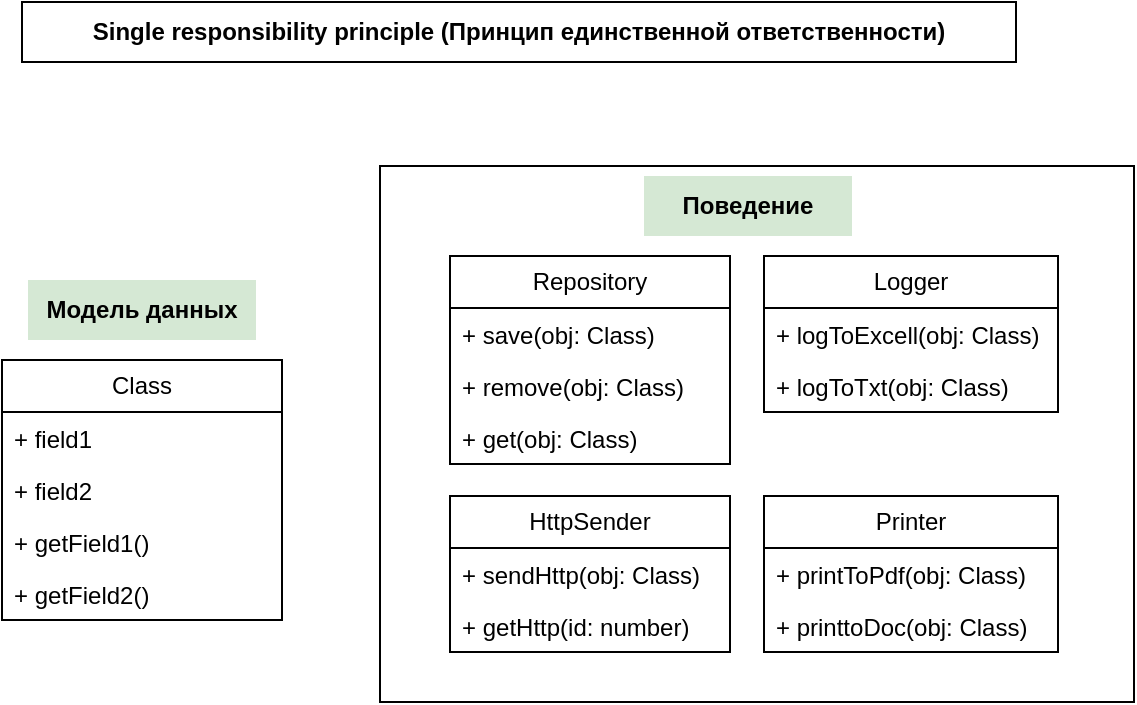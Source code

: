 <mxfile version="22.0.8" type="github" pages="5">
  <diagram name="S" id="RaGAPnOn0WnEdb-jaaNc">
    <mxGraphModel dx="989" dy="546" grid="0" gridSize="10" guides="1" tooltips="1" connect="1" arrows="1" fold="1" page="0" pageScale="1" pageWidth="827" pageHeight="1169" math="0" shadow="0">
      <root>
        <mxCell id="0" />
        <mxCell id="1" parent="0" />
        <mxCell id="atiPBA8xLcMAGWpfqntU-24" value="" style="rounded=0;whiteSpace=wrap;html=1;fillColor=none;" parent="1" vertex="1">
          <mxGeometry x="561" y="231" width="377" height="268" as="geometry" />
        </mxCell>
        <mxCell id="atiPBA8xLcMAGWpfqntU-1" value="Class" style="swimlane;fontStyle=0;childLayout=stackLayout;horizontal=1;startSize=26;fillColor=none;horizontalStack=0;resizeParent=1;resizeParentMax=0;resizeLast=0;collapsible=1;marginBottom=0;whiteSpace=wrap;html=1;" parent="1" vertex="1">
          <mxGeometry x="372" y="328" width="140" height="130" as="geometry" />
        </mxCell>
        <mxCell id="atiPBA8xLcMAGWpfqntU-2" value="+ field1" style="text;strokeColor=none;fillColor=none;align=left;verticalAlign=top;spacingLeft=4;spacingRight=4;overflow=hidden;rotatable=0;points=[[0,0.5],[1,0.5]];portConstraint=eastwest;whiteSpace=wrap;html=1;" parent="atiPBA8xLcMAGWpfqntU-1" vertex="1">
          <mxGeometry y="26" width="140" height="26" as="geometry" />
        </mxCell>
        <mxCell id="atiPBA8xLcMAGWpfqntU-3" value="+ field2" style="text;strokeColor=none;fillColor=none;align=left;verticalAlign=top;spacingLeft=4;spacingRight=4;overflow=hidden;rotatable=0;points=[[0,0.5],[1,0.5]];portConstraint=eastwest;whiteSpace=wrap;html=1;" parent="atiPBA8xLcMAGWpfqntU-1" vertex="1">
          <mxGeometry y="52" width="140" height="26" as="geometry" />
        </mxCell>
        <mxCell id="atiPBA8xLcMAGWpfqntU-4" value="+ getField1()" style="text;strokeColor=none;fillColor=none;align=left;verticalAlign=top;spacingLeft=4;spacingRight=4;overflow=hidden;rotatable=0;points=[[0,0.5],[1,0.5]];portConstraint=eastwest;whiteSpace=wrap;html=1;" parent="atiPBA8xLcMAGWpfqntU-1" vertex="1">
          <mxGeometry y="78" width="140" height="26" as="geometry" />
        </mxCell>
        <mxCell id="atiPBA8xLcMAGWpfqntU-5" value="+ getField2()" style="text;strokeColor=none;fillColor=none;align=left;verticalAlign=top;spacingLeft=4;spacingRight=4;overflow=hidden;rotatable=0;points=[[0,0.5],[1,0.5]];portConstraint=eastwest;whiteSpace=wrap;html=1;" parent="atiPBA8xLcMAGWpfqntU-1" vertex="1">
          <mxGeometry y="104" width="140" height="26" as="geometry" />
        </mxCell>
        <mxCell id="atiPBA8xLcMAGWpfqntU-6" value="Repository" style="swimlane;fontStyle=0;childLayout=stackLayout;horizontal=1;startSize=26;fillColor=none;horizontalStack=0;resizeParent=1;resizeParentMax=0;resizeLast=0;collapsible=1;marginBottom=0;whiteSpace=wrap;html=1;" parent="1" vertex="1">
          <mxGeometry x="596" y="276" width="140" height="104" as="geometry" />
        </mxCell>
        <mxCell id="atiPBA8xLcMAGWpfqntU-7" value="+ save(obj: Class)" style="text;strokeColor=none;fillColor=none;align=left;verticalAlign=top;spacingLeft=4;spacingRight=4;overflow=hidden;rotatable=0;points=[[0,0.5],[1,0.5]];portConstraint=eastwest;whiteSpace=wrap;html=1;" parent="atiPBA8xLcMAGWpfqntU-6" vertex="1">
          <mxGeometry y="26" width="140" height="26" as="geometry" />
        </mxCell>
        <mxCell id="atiPBA8xLcMAGWpfqntU-8" value="+ remove(obj: Class)" style="text;strokeColor=none;fillColor=none;align=left;verticalAlign=top;spacingLeft=4;spacingRight=4;overflow=hidden;rotatable=0;points=[[0,0.5],[1,0.5]];portConstraint=eastwest;whiteSpace=wrap;html=1;" parent="atiPBA8xLcMAGWpfqntU-6" vertex="1">
          <mxGeometry y="52" width="140" height="26" as="geometry" />
        </mxCell>
        <mxCell id="atiPBA8xLcMAGWpfqntU-9" value="+ get(obj: Class)" style="text;strokeColor=none;fillColor=none;align=left;verticalAlign=top;spacingLeft=4;spacingRight=4;overflow=hidden;rotatable=0;points=[[0,0.5],[1,0.5]];portConstraint=eastwest;whiteSpace=wrap;html=1;" parent="atiPBA8xLcMAGWpfqntU-6" vertex="1">
          <mxGeometry y="78" width="140" height="26" as="geometry" />
        </mxCell>
        <mxCell id="atiPBA8xLcMAGWpfqntU-11" value="HttpSender" style="swimlane;fontStyle=0;childLayout=stackLayout;horizontal=1;startSize=26;fillColor=none;horizontalStack=0;resizeParent=1;resizeParentMax=0;resizeLast=0;collapsible=1;marginBottom=0;whiteSpace=wrap;html=1;" parent="1" vertex="1">
          <mxGeometry x="596" y="396" width="140" height="78" as="geometry" />
        </mxCell>
        <mxCell id="atiPBA8xLcMAGWpfqntU-12" value="+ sendHttp(obj: Class)" style="text;strokeColor=none;fillColor=none;align=left;verticalAlign=top;spacingLeft=4;spacingRight=4;overflow=hidden;rotatable=0;points=[[0,0.5],[1,0.5]];portConstraint=eastwest;whiteSpace=wrap;html=1;" parent="atiPBA8xLcMAGWpfqntU-11" vertex="1">
          <mxGeometry y="26" width="140" height="26" as="geometry" />
        </mxCell>
        <mxCell id="atiPBA8xLcMAGWpfqntU-13" value="+ getHttp(id: number)" style="text;strokeColor=none;fillColor=none;align=left;verticalAlign=top;spacingLeft=4;spacingRight=4;overflow=hidden;rotatable=0;points=[[0,0.5],[1,0.5]];portConstraint=eastwest;whiteSpace=wrap;html=1;" parent="atiPBA8xLcMAGWpfqntU-11" vertex="1">
          <mxGeometry y="52" width="140" height="26" as="geometry" />
        </mxCell>
        <mxCell id="atiPBA8xLcMAGWpfqntU-15" value="Logger" style="swimlane;fontStyle=0;childLayout=stackLayout;horizontal=1;startSize=26;fillColor=none;horizontalStack=0;resizeParent=1;resizeParentMax=0;resizeLast=0;collapsible=1;marginBottom=0;whiteSpace=wrap;html=1;" parent="1" vertex="1">
          <mxGeometry x="753" y="276" width="147" height="78" as="geometry" />
        </mxCell>
        <mxCell id="atiPBA8xLcMAGWpfqntU-16" value="+ logToExcell(obj: Class)" style="text;strokeColor=none;fillColor=none;align=left;verticalAlign=top;spacingLeft=4;spacingRight=4;overflow=hidden;rotatable=0;points=[[0,0.5],[1,0.5]];portConstraint=eastwest;whiteSpace=wrap;html=1;" parent="atiPBA8xLcMAGWpfqntU-15" vertex="1">
          <mxGeometry y="26" width="147" height="26" as="geometry" />
        </mxCell>
        <mxCell id="atiPBA8xLcMAGWpfqntU-17" value="+ logToTxt(obj: Class)" style="text;strokeColor=none;fillColor=none;align=left;verticalAlign=top;spacingLeft=4;spacingRight=4;overflow=hidden;rotatable=0;points=[[0,0.5],[1,0.5]];portConstraint=eastwest;whiteSpace=wrap;html=1;" parent="atiPBA8xLcMAGWpfqntU-15" vertex="1">
          <mxGeometry y="52" width="147" height="26" as="geometry" />
        </mxCell>
        <mxCell id="atiPBA8xLcMAGWpfqntU-19" value="Printer" style="swimlane;fontStyle=0;childLayout=stackLayout;horizontal=1;startSize=26;fillColor=none;horizontalStack=0;resizeParent=1;resizeParentMax=0;resizeLast=0;collapsible=1;marginBottom=0;whiteSpace=wrap;html=1;" parent="1" vertex="1">
          <mxGeometry x="753" y="396" width="147" height="78" as="geometry" />
        </mxCell>
        <mxCell id="atiPBA8xLcMAGWpfqntU-20" value="+ printToPdf(obj: Class)" style="text;strokeColor=none;fillColor=none;align=left;verticalAlign=top;spacingLeft=4;spacingRight=4;overflow=hidden;rotatable=0;points=[[0,0.5],[1,0.5]];portConstraint=eastwest;whiteSpace=wrap;html=1;" parent="atiPBA8xLcMAGWpfqntU-19" vertex="1">
          <mxGeometry y="26" width="147" height="26" as="geometry" />
        </mxCell>
        <mxCell id="atiPBA8xLcMAGWpfqntU-21" value="+ printtoDoc(obj: Class)" style="text;strokeColor=none;fillColor=none;align=left;verticalAlign=top;spacingLeft=4;spacingRight=4;overflow=hidden;rotatable=0;points=[[0,0.5],[1,0.5]];portConstraint=eastwest;whiteSpace=wrap;html=1;" parent="atiPBA8xLcMAGWpfqntU-19" vertex="1">
          <mxGeometry y="52" width="147" height="26" as="geometry" />
        </mxCell>
        <mxCell id="atiPBA8xLcMAGWpfqntU-22" value="Модель данных" style="text;html=1;strokeColor=none;fillColor=#d5e8d4;align=center;verticalAlign=middle;whiteSpace=wrap;rounded=0;fontStyle=1" parent="1" vertex="1">
          <mxGeometry x="385" y="288" width="114" height="30" as="geometry" />
        </mxCell>
        <mxCell id="atiPBA8xLcMAGWpfqntU-23" value="Поведение" style="text;html=1;strokeColor=none;fillColor=#d5e8d4;align=center;verticalAlign=middle;whiteSpace=wrap;rounded=0;fontStyle=1;" parent="1" vertex="1">
          <mxGeometry x="693" y="236" width="104" height="30" as="geometry" />
        </mxCell>
        <mxCell id="l-H1c2rvrNElCM8ixuVU-1" value="Single responsibility principle (Принцип единственной ответственности)" style="text;html=1;align=center;verticalAlign=middle;whiteSpace=wrap;rounded=0;strokeColor=default;fontStyle=1" vertex="1" parent="1">
          <mxGeometry x="382" y="149" width="497" height="30" as="geometry" />
        </mxCell>
      </root>
    </mxGraphModel>
  </diagram>
  <diagram id="e9qUm5EdJtlHyq0vxCEI" name="O">
    <mxGraphModel dx="1195" dy="1059" grid="0" gridSize="10" guides="1" tooltips="1" connect="1" arrows="1" fold="1" page="0" pageScale="1" pageWidth="827" pageHeight="1169" math="0" shadow="0">
      <root>
        <mxCell id="0" />
        <mxCell id="1" parent="0" />
        <mxCell id="J7pSZ2yeslKGJ3qi9xGy-1" value="Class1" style="swimlane;fontStyle=0;childLayout=stackLayout;horizontal=1;startSize=26;fillColor=none;horizontalStack=0;resizeParent=1;resizeParentMax=0;resizeLast=0;collapsible=1;marginBottom=0;whiteSpace=wrap;html=1;" parent="1" vertex="1">
          <mxGeometry x="2079" y="63" width="140" height="78" as="geometry" />
        </mxCell>
        <mxCell id="J7pSZ2yeslKGJ3qi9xGy-2" value="+ get()" style="text;strokeColor=none;fillColor=none;align=left;verticalAlign=top;spacingLeft=4;spacingRight=4;overflow=hidden;rotatable=0;points=[[0,0.5],[1,0.5]];portConstraint=eastwest;whiteSpace=wrap;html=1;" parent="J7pSZ2yeslKGJ3qi9xGy-1" vertex="1">
          <mxGeometry y="26" width="140" height="26" as="geometry" />
        </mxCell>
        <mxCell id="J7pSZ2yeslKGJ3qi9xGy-3" value="+ post()" style="text;strokeColor=none;fillColor=none;align=left;verticalAlign=top;spacingLeft=4;spacingRight=4;overflow=hidden;rotatable=0;points=[[0,0.5],[1,0.5]];portConstraint=eastwest;whiteSpace=wrap;html=1;" parent="J7pSZ2yeslKGJ3qi9xGy-1" vertex="1">
          <mxGeometry y="52" width="140" height="26" as="geometry" />
        </mxCell>
        <mxCell id="J7pSZ2yeslKGJ3qi9xGy-6" value="Class2" style="swimlane;fontStyle=0;childLayout=stackLayout;horizontal=1;startSize=26;fillColor=none;horizontalStack=0;resizeParent=1;resizeParentMax=0;resizeLast=0;collapsible=1;marginBottom=0;whiteSpace=wrap;html=1;" parent="1" vertex="1">
          <mxGeometry x="2284" y="63" width="140" height="104" as="geometry" />
        </mxCell>
        <mxCell id="J7pSZ2yeslKGJ3qi9xGy-7" value="+ get()" style="text;strokeColor=none;fillColor=none;align=left;verticalAlign=top;spacingLeft=4;spacingRight=4;overflow=hidden;rotatable=0;points=[[0,0.5],[1,0.5]];portConstraint=eastwest;whiteSpace=wrap;html=1;" parent="J7pSZ2yeslKGJ3qi9xGy-6" vertex="1">
          <mxGeometry y="26" width="140" height="26" as="geometry" />
        </mxCell>
        <mxCell id="J7pSZ2yeslKGJ3qi9xGy-8" value="+ post()" style="text;strokeColor=none;fillColor=none;align=left;verticalAlign=top;spacingLeft=4;spacingRight=4;overflow=hidden;rotatable=0;points=[[0,0.5],[1,0.5]];portConstraint=eastwest;whiteSpace=wrap;html=1;" parent="J7pSZ2yeslKGJ3qi9xGy-6" vertex="1">
          <mxGeometry y="52" width="140" height="26" as="geometry" />
        </mxCell>
        <mxCell id="J7pSZ2yeslKGJ3qi9xGy-9" value="+ put()" style="text;strokeColor=none;fillColor=none;align=left;verticalAlign=top;spacingLeft=4;spacingRight=4;overflow=hidden;rotatable=0;points=[[0,0.5],[1,0.5]];portConstraint=eastwest;whiteSpace=wrap;html=1;" parent="J7pSZ2yeslKGJ3qi9xGy-6" vertex="1">
          <mxGeometry y="78" width="140" height="26" as="geometry" />
        </mxCell>
        <mxCell id="J7pSZ2yeslKGJ3qi9xGy-10" style="edgeStyle=orthogonalEdgeStyle;rounded=0;orthogonalLoop=1;jettySize=auto;html=1;entryX=1;entryY=0.5;entryDx=0;entryDy=0;" parent="1" source="J7pSZ2yeslKGJ3qi9xGy-7" target="J7pSZ2yeslKGJ3qi9xGy-2" edge="1">
          <mxGeometry relative="1" as="geometry" />
        </mxCell>
        <mxCell id="J7pSZ2yeslKGJ3qi9xGy-11" value="Class1.get()" style="text;html=1;strokeColor=none;fillColor=#fff2cc;align=center;verticalAlign=middle;whiteSpace=wrap;rounded=0;" parent="1" vertex="1">
          <mxGeometry x="2430" y="94" width="93" height="22" as="geometry" />
        </mxCell>
        <mxCell id="J7pSZ2yeslKGJ3qi9xGy-15" style="edgeStyle=orthogonalEdgeStyle;rounded=0;orthogonalLoop=1;jettySize=auto;html=1;entryX=0.5;entryY=0;entryDx=0;entryDy=0;" parent="1" source="J7pSZ2yeslKGJ3qi9xGy-12" target="J7pSZ2yeslKGJ3qi9xGy-1" edge="1">
          <mxGeometry relative="1" as="geometry" />
        </mxCell>
        <mxCell id="J7pSZ2yeslKGJ3qi9xGy-16" style="edgeStyle=orthogonalEdgeStyle;rounded=0;orthogonalLoop=1;jettySize=auto;html=1;entryX=0.5;entryY=0;entryDx=0;entryDy=0;" parent="1" source="J7pSZ2yeslKGJ3qi9xGy-12" target="J7pSZ2yeslKGJ3qi9xGy-6" edge="1">
          <mxGeometry relative="1" as="geometry" />
        </mxCell>
        <mxCell id="J7pSZ2yeslKGJ3qi9xGy-12" value="&lt;i&gt;Interface&lt;/i&gt;&lt;span style=&quot;white-space: pre;&quot;&gt;&#x9;&lt;/span&gt;" style="swimlane;fontStyle=0;childLayout=stackLayout;horizontal=1;startSize=26;fillColor=none;horizontalStack=0;resizeParent=1;resizeParentMax=0;resizeLast=0;collapsible=1;marginBottom=0;whiteSpace=wrap;html=1;" parent="1" vertex="1">
          <mxGeometry x="2181" y="-80" width="140" height="78" as="geometry" />
        </mxCell>
        <mxCell id="J7pSZ2yeslKGJ3qi9xGy-13" value="+ get()" style="text;strokeColor=none;fillColor=none;align=left;verticalAlign=top;spacingLeft=4;spacingRight=4;overflow=hidden;rotatable=0;points=[[0,0.5],[1,0.5]];portConstraint=eastwest;whiteSpace=wrap;html=1;" parent="J7pSZ2yeslKGJ3qi9xGy-12" vertex="1">
          <mxGeometry y="26" width="140" height="26" as="geometry" />
        </mxCell>
        <mxCell id="J7pSZ2yeslKGJ3qi9xGy-14" value="+ post()" style="text;strokeColor=none;fillColor=none;align=left;verticalAlign=top;spacingLeft=4;spacingRight=4;overflow=hidden;rotatable=0;points=[[0,0.5],[1,0.5]];portConstraint=eastwest;whiteSpace=wrap;html=1;" parent="J7pSZ2yeslKGJ3qi9xGy-12" vertex="1">
          <mxGeometry y="52" width="140" height="26" as="geometry" />
        </mxCell>
        <mxCell id="J7pSZ2yeslKGJ3qi9xGy-22" style="edgeStyle=orthogonalEdgeStyle;rounded=1;orthogonalLoop=1;jettySize=auto;html=1;entryX=0.5;entryY=0;entryDx=0;entryDy=0;endArrow=none;endFill=0;" parent="1" source="J7pSZ2yeslKGJ3qi9xGy-17" target="J7pSZ2yeslKGJ3qi9xGy-18" edge="1">
          <mxGeometry relative="1" as="geometry" />
        </mxCell>
        <mxCell id="J7pSZ2yeslKGJ3qi9xGy-17" value="" style="rounded=0;whiteSpace=wrap;html=1;" parent="1" vertex="1">
          <mxGeometry x="496" y="-106" width="120" height="60" as="geometry" />
        </mxCell>
        <mxCell id="J7pSZ2yeslKGJ3qi9xGy-27" style="edgeStyle=orthogonalEdgeStyle;shape=connector;rounded=1;orthogonalLoop=1;jettySize=auto;html=1;entryX=0;entryY=0.5;entryDx=0;entryDy=0;labelBackgroundColor=default;strokeColor=default;align=center;verticalAlign=middle;fontFamily=Helvetica;fontSize=11;fontColor=default;endArrow=none;endFill=0;" parent="1" source="J7pSZ2yeslKGJ3qi9xGy-18" target="J7pSZ2yeslKGJ3qi9xGy-20" edge="1">
          <mxGeometry relative="1" as="geometry" />
        </mxCell>
        <mxCell id="J7pSZ2yeslKGJ3qi9xGy-28" style="edgeStyle=orthogonalEdgeStyle;shape=connector;rounded=1;orthogonalLoop=1;jettySize=auto;html=1;entryX=1;entryY=0.5;entryDx=0;entryDy=0;labelBackgroundColor=default;strokeColor=default;align=center;verticalAlign=middle;fontFamily=Helvetica;fontSize=11;fontColor=default;endArrow=none;endFill=0;" parent="1" source="J7pSZ2yeslKGJ3qi9xGy-18" target="J7pSZ2yeslKGJ3qi9xGy-19" edge="1">
          <mxGeometry relative="1" as="geometry" />
        </mxCell>
        <mxCell id="J7pSZ2yeslKGJ3qi9xGy-18" value="" style="rounded=0;whiteSpace=wrap;html=1;" parent="1" vertex="1">
          <mxGeometry x="496" y="-20" width="120" height="60" as="geometry" />
        </mxCell>
        <mxCell id="J7pSZ2yeslKGJ3qi9xGy-19" value="" style="rounded=0;whiteSpace=wrap;html=1;" parent="1" vertex="1">
          <mxGeometry x="339" y="-20" width="120" height="60" as="geometry" />
        </mxCell>
        <mxCell id="J7pSZ2yeslKGJ3qi9xGy-29" style="edgeStyle=orthogonalEdgeStyle;shape=connector;rounded=1;orthogonalLoop=1;jettySize=auto;html=1;entryX=0;entryY=0.5;entryDx=0;entryDy=0;labelBackgroundColor=default;strokeColor=default;align=center;verticalAlign=middle;fontFamily=Helvetica;fontSize=11;fontColor=default;endArrow=none;endFill=0;" parent="1" source="J7pSZ2yeslKGJ3qi9xGy-20" target="J7pSZ2yeslKGJ3qi9xGy-21" edge="1">
          <mxGeometry relative="1" as="geometry" />
        </mxCell>
        <mxCell id="J7pSZ2yeslKGJ3qi9xGy-20" value="" style="rounded=0;whiteSpace=wrap;html=1;" parent="1" vertex="1">
          <mxGeometry x="652" y="-20" width="120" height="60" as="geometry" />
        </mxCell>
        <mxCell id="J7pSZ2yeslKGJ3qi9xGy-21" value="" style="rounded=0;whiteSpace=wrap;html=1;fillColor=#dae8fc;strokeColor=none;" parent="1" vertex="1">
          <mxGeometry x="809" y="-20" width="120" height="60" as="geometry" />
        </mxCell>
        <mxCell id="qI4Zz2_DL1dysWs-RNPs-1" value="Sort" style="swimlane;fontStyle=0;childLayout=stackLayout;horizontal=1;startSize=26;fillColor=none;horizontalStack=0;resizeParent=1;resizeParentMax=0;resizeLast=0;collapsible=1;marginBottom=0;whiteSpace=wrap;html=1;" parent="1" vertex="1">
          <mxGeometry x="469.5" y="126" width="173" height="52" as="geometry" />
        </mxCell>
        <mxCell id="qI4Zz2_DL1dysWs-RNPs-2" value="+ static sort(array: any[]): any[]" style="text;strokeColor=none;fillColor=none;align=left;verticalAlign=top;spacingLeft=4;spacingRight=4;overflow=hidden;rotatable=0;points=[[0,0.5],[1,0.5]];portConstraint=eastwest;whiteSpace=wrap;html=1;" parent="qI4Zz2_DL1dysWs-RNPs-1" vertex="1">
          <mxGeometry y="26" width="173" height="26" as="geometry" />
        </mxCell>
        <mxCell id="qI4Zz2_DL1dysWs-RNPs-4" value="BubbleSort" style="swimlane;fontStyle=0;childLayout=stackLayout;horizontal=1;startSize=26;fillColor=none;horizontalStack=0;resizeParent=1;resizeParentMax=0;resizeLast=0;collapsible=1;marginBottom=0;whiteSpace=wrap;html=1;" parent="1" vertex="1">
          <mxGeometry x="281" y="238" width="173" height="52" as="geometry" />
        </mxCell>
        <mxCell id="qI4Zz2_DL1dysWs-RNPs-5" value="+ static sort(array: any[]): any[]" style="text;strokeColor=none;fillColor=none;align=left;verticalAlign=top;spacingLeft=4;spacingRight=4;overflow=hidden;rotatable=0;points=[[0,0.5],[1,0.5]];portConstraint=eastwest;whiteSpace=wrap;html=1;" parent="qI4Zz2_DL1dysWs-RNPs-4" vertex="1">
          <mxGeometry y="26" width="173" height="26" as="geometry" />
        </mxCell>
        <mxCell id="qI4Zz2_DL1dysWs-RNPs-6" style="edgeStyle=orthogonalEdgeStyle;rounded=0;orthogonalLoop=1;jettySize=auto;html=1;entryX=0;entryY=0.5;entryDx=0;entryDy=0;endArrow=block;endFill=0;" parent="1" source="qI4Zz2_DL1dysWs-RNPs-4" target="qI4Zz2_DL1dysWs-RNPs-2" edge="1">
          <mxGeometry relative="1" as="geometry" />
        </mxCell>
        <mxCell id="qI4Zz2_DL1dysWs-RNPs-7" value="QuickSort" style="swimlane;fontStyle=0;childLayout=stackLayout;horizontal=1;startSize=26;fillColor=none;horizontalStack=0;resizeParent=1;resizeParentMax=0;resizeLast=0;collapsible=1;marginBottom=0;whiteSpace=wrap;html=1;" parent="1" vertex="1">
          <mxGeometry x="474" y="238" width="173" height="52" as="geometry" />
        </mxCell>
        <mxCell id="qI4Zz2_DL1dysWs-RNPs-8" value="+ static sort(array: any[]): any[]" style="text;strokeColor=none;fillColor=none;align=left;verticalAlign=top;spacingLeft=4;spacingRight=4;overflow=hidden;rotatable=0;points=[[0,0.5],[1,0.5]];portConstraint=eastwest;whiteSpace=wrap;html=1;" parent="qI4Zz2_DL1dysWs-RNPs-7" vertex="1">
          <mxGeometry y="26" width="173" height="26" as="geometry" />
        </mxCell>
        <mxCell id="qI4Zz2_DL1dysWs-RNPs-9" style="edgeStyle=orthogonalEdgeStyle;shape=connector;rounded=0;orthogonalLoop=1;jettySize=auto;html=1;entryX=0.529;entryY=1.027;entryDx=0;entryDy=0;entryPerimeter=0;labelBackgroundColor=default;strokeColor=default;align=center;verticalAlign=middle;fontFamily=Helvetica;fontSize=11;fontColor=default;endArrow=block;endFill=0;" parent="1" source="qI4Zz2_DL1dysWs-RNPs-7" target="qI4Zz2_DL1dysWs-RNPs-2" edge="1">
          <mxGeometry relative="1" as="geometry" />
        </mxCell>
        <mxCell id="qI4Zz2_DL1dysWs-RNPs-12" style="edgeStyle=orthogonalEdgeStyle;shape=connector;rounded=0;orthogonalLoop=1;jettySize=auto;html=1;entryX=1;entryY=0.5;entryDx=0;entryDy=0;labelBackgroundColor=default;strokeColor=default;align=center;verticalAlign=middle;fontFamily=Helvetica;fontSize=11;fontColor=default;endArrow=block;endFill=0;" parent="1" source="qI4Zz2_DL1dysWs-RNPs-10" target="qI4Zz2_DL1dysWs-RNPs-2" edge="1">
          <mxGeometry relative="1" as="geometry" />
        </mxCell>
        <mxCell id="qI4Zz2_DL1dysWs-RNPs-10" value="MergeSort" style="swimlane;fontStyle=0;childLayout=stackLayout;horizontal=1;startSize=26;fillColor=none;horizontalStack=0;resizeParent=1;resizeParentMax=0;resizeLast=0;collapsible=1;marginBottom=0;whiteSpace=wrap;html=1;" parent="1" vertex="1">
          <mxGeometry x="668" y="238" width="173" height="52" as="geometry" />
        </mxCell>
        <mxCell id="qI4Zz2_DL1dysWs-RNPs-11" value="+ static sort(array: any[]): any[]" style="text;strokeColor=none;fillColor=none;align=left;verticalAlign=top;spacingLeft=4;spacingRight=4;overflow=hidden;rotatable=0;points=[[0,0.5],[1,0.5]];portConstraint=eastwest;whiteSpace=wrap;html=1;" parent="qI4Zz2_DL1dysWs-RNPs-10" vertex="1">
          <mxGeometry y="26" width="173" height="26" as="geometry" />
        </mxCell>
        <mxCell id="qI4Zz2_DL1dysWs-RNPs-15" style="edgeStyle=orthogonalEdgeStyle;shape=connector;rounded=0;orthogonalLoop=1;jettySize=auto;html=1;entryX=1;entryY=0.25;entryDx=0;entryDy=0;labelBackgroundColor=default;strokeColor=default;align=center;verticalAlign=middle;fontFamily=Helvetica;fontSize=11;fontColor=default;endArrow=block;endFill=0;" parent="1" source="qI4Zz2_DL1dysWs-RNPs-13" target="qI4Zz2_DL1dysWs-RNPs-1" edge="1">
          <mxGeometry relative="1" as="geometry">
            <Array as="points">
              <mxPoint x="956" y="139" />
            </Array>
          </mxGeometry>
        </mxCell>
        <mxCell id="qI4Zz2_DL1dysWs-RNPs-13" value="SortClient" style="swimlane;fontStyle=0;childLayout=stackLayout;horizontal=1;startSize=26;fillColor=none;horizontalStack=0;resizeParent=1;resizeParentMax=0;resizeLast=0;collapsible=1;marginBottom=0;whiteSpace=wrap;html=1;" parent="1" vertex="1">
          <mxGeometry x="869" y="238" width="173" height="52" as="geometry" />
        </mxCell>
        <mxCell id="qI4Zz2_DL1dysWs-RNPs-14" value="+ static sort(array: any[]): any[]" style="text;strokeColor=none;fillColor=none;align=left;verticalAlign=top;spacingLeft=4;spacingRight=4;overflow=hidden;rotatable=0;points=[[0,0.5],[1,0.5]];portConstraint=eastwest;whiteSpace=wrap;html=1;" parent="qI4Zz2_DL1dysWs-RNPs-13" vertex="1">
          <mxGeometry y="26" width="173" height="26" as="geometry" />
        </mxCell>
        <mxCell id="qI4Zz2_DL1dysWs-RNPs-17" value="&lt;h1&gt;&lt;font style=&quot;font-size: 14px;&quot;&gt;SortClinet.sort&lt;/font&gt;&lt;/h1&gt;&lt;div style=&quot;font-family: &amp;quot;Droid Sans Mono&amp;quot;, &amp;quot;monospace&amp;quot;, monospace; line-height: 19px; font-size: 10px;&quot;&gt;&lt;div style=&quot;&quot;&gt;public static sort(array: any[]): any[] {&lt;/div&gt;&lt;div style=&quot;&quot;&gt;    &lt;span style=&quot;white-space: pre;&quot;&gt;&#x9;&lt;/span&gt;if (array.length &amp;lt; 10) {&lt;/div&gt;&lt;div style=&quot;&quot;&gt;      &lt;span style=&quot;white-space: pre;&quot;&gt;&#x9;&lt;/span&gt;&lt;span style=&quot;white-space: pre;&quot;&gt;&#x9;&lt;/span&gt;return BubbleSort.sort(array);&lt;/div&gt;&lt;div style=&quot;&quot;&gt;    &lt;span style=&quot;white-space: pre;&quot;&gt;&#x9;&lt;/span&gt;} else if (array.length &amp;lt; 1000 ) {&lt;/div&gt;&lt;div style=&quot;&quot;&gt;      &lt;span style=&quot;white-space: pre;&quot;&gt;&#x9;&lt;/span&gt;&lt;span style=&quot;white-space: pre;&quot;&gt;&#x9;&lt;/span&gt;return MergeSort.sort(array);&lt;/div&gt;&lt;div style=&quot;&quot;&gt;    &lt;span style=&quot;white-space: pre;&quot;&gt;&#x9;&lt;/span&gt;} else {&lt;/div&gt;&lt;div style=&quot;&quot;&gt;      &lt;span style=&quot;white-space: pre;&quot;&gt;&#x9;&lt;span style=&quot;white-space: pre;&quot;&gt;&#x9;&lt;/span&gt;&lt;/span&gt;return QuickSort.sort(array)&lt;/div&gt;&lt;div style=&quot;&quot;&gt;    &lt;span style=&quot;white-space: pre;&quot;&gt;&#x9;&lt;/span&gt;}&lt;/div&gt;&lt;div style=&quot;&quot;&gt;  }&lt;/div&gt;&lt;/div&gt;" style="text;html=1;strokeColor=#d6b656;fillColor=#fff2cc;spacing=5;spacingTop=-20;whiteSpace=wrap;overflow=hidden;rounded=0;fontSize=11;fontFamily=Helvetica;" parent="1" vertex="1">
          <mxGeometry x="871" y="302" width="292" height="221" as="geometry" />
        </mxCell>
        <mxCell id="qI4Zz2_DL1dysWs-RNPs-18" value="Person" style="swimlane;fontStyle=0;childLayout=stackLayout;horizontal=1;startSize=26;fillColor=none;horizontalStack=0;resizeParent=1;resizeParentMax=0;resizeLast=0;collapsible=1;marginBottom=0;whiteSpace=wrap;html=1;" parent="1" vertex="1">
          <mxGeometry x="1744" y="235" width="173" height="78" as="geometry" />
        </mxCell>
        <mxCell id="qI4Zz2_DL1dysWs-RNPs-19" value="+ fullname: string" style="text;strokeColor=none;fillColor=none;align=left;verticalAlign=top;spacingLeft=4;spacingRight=4;overflow=hidden;rotatable=0;points=[[0,0.5],[1,0.5]];portConstraint=eastwest;whiteSpace=wrap;html=1;" parent="qI4Zz2_DL1dysWs-RNPs-18" vertex="1">
          <mxGeometry y="26" width="173" height="26" as="geometry" />
        </mxCell>
        <mxCell id="qI4Zz2_DL1dysWs-RNPs-21" value="+ constructor(fullname: string)" style="text;strokeColor=default;fillColor=none;align=left;verticalAlign=top;spacingLeft=4;spacingRight=4;overflow=hidden;rotatable=0;points=[[0,0.5],[1,0.5]];portConstraint=eastwest;whiteSpace=wrap;html=1;" parent="qI4Zz2_DL1dysWs-RNPs-18" vertex="1">
          <mxGeometry y="52" width="173" height="26" as="geometry" />
        </mxCell>
        <mxCell id="qI4Zz2_DL1dysWs-RNPs-22" value="PersonList" style="swimlane;fontStyle=0;childLayout=stackLayout;horizontal=1;startSize=26;fillColor=none;horizontalStack=0;resizeParent=1;resizeParentMax=0;resizeLast=0;collapsible=1;marginBottom=0;whiteSpace=wrap;html=1;" parent="1" vertex="1">
          <mxGeometry x="1467" y="238" width="187" height="131" as="geometry" />
        </mxCell>
        <mxCell id="qI4Zz2_DL1dysWs-RNPs-23" value="+ persons:&amp;nbsp;Person[]" style="text;strokeColor=none;fillColor=none;align=left;verticalAlign=top;spacingLeft=4;spacingRight=4;overflow=hidden;rotatable=0;points=[[0,0.5],[1,0.5]];portConstraint=eastwest;whiteSpace=wrap;html=1;" parent="qI4Zz2_DL1dysWs-RNPs-22" vertex="1">
          <mxGeometry y="26" width="187" height="26" as="geometry" />
        </mxCell>
        <mxCell id="qI4Zz2_DL1dysWs-RNPs-24" value="+ constructor(persons: Person[])" style="text;strokeColor=none;fillColor=none;align=left;verticalAlign=top;spacingLeft=4;spacingRight=4;overflow=hidden;rotatable=0;points=[[0,0.5],[1,0.5]];portConstraint=eastwest;whiteSpace=wrap;html=1;" parent="qI4Zz2_DL1dysWs-RNPs-22" vertex="1">
          <mxGeometry y="52" width="187" height="26" as="geometry" />
        </mxCell>
        <mxCell id="qI4Zz2_DL1dysWs-RNPs-27" value="+ sort() {&lt;br&gt;&lt;span style=&quot;white-space: pre;&quot;&gt;&#x9;&lt;/span&gt;SortClient.sort(this.persons)&lt;br&gt;}" style="text;strokeColor=none;fillColor=none;align=left;verticalAlign=top;spacingLeft=4;spacingRight=4;overflow=hidden;rotatable=0;points=[[0,0.5],[1,0.5]];portConstraint=eastwest;whiteSpace=wrap;html=1;" parent="qI4Zz2_DL1dysWs-RNPs-22" vertex="1">
          <mxGeometry y="78" width="187" height="53" as="geometry" />
        </mxCell>
        <mxCell id="qI4Zz2_DL1dysWs-RNPs-26" style="edgeStyle=orthogonalEdgeStyle;shape=connector;rounded=0;orthogonalLoop=1;jettySize=auto;html=1;entryX=-0.002;entryY=0.622;entryDx=0;entryDy=0;labelBackgroundColor=default;strokeColor=default;align=center;verticalAlign=middle;fontFamily=Helvetica;fontSize=11;fontColor=default;endArrow=diamondThin;endFill=0;entryPerimeter=0;" parent="1" source="qI4Zz2_DL1dysWs-RNPs-23" target="qI4Zz2_DL1dysWs-RNPs-19" edge="1">
          <mxGeometry relative="1" as="geometry" />
        </mxCell>
        <mxCell id="qI4Zz2_DL1dysWs-RNPs-28" style="edgeStyle=orthogonalEdgeStyle;shape=connector;rounded=0;orthogonalLoop=1;jettySize=auto;html=1;entryX=1;entryY=0.25;entryDx=0;entryDy=0;labelBackgroundColor=default;strokeColor=default;align=center;verticalAlign=middle;fontFamily=Helvetica;fontSize=11;fontColor=default;endArrow=block;endFill=1;" parent="1" source="qI4Zz2_DL1dysWs-RNPs-27" target="qI4Zz2_DL1dysWs-RNPs-13" edge="1">
          <mxGeometry relative="1" as="geometry" />
        </mxCell>
        <mxCell id="qI4Zz2_DL1dysWs-RNPs-33" style="edgeStyle=orthogonalEdgeStyle;shape=connector;rounded=0;orthogonalLoop=1;jettySize=auto;html=1;entryX=1;entryY=0.25;entryDx=0;entryDy=0;labelBackgroundColor=default;strokeColor=default;align=center;verticalAlign=middle;fontFamily=Helvetica;fontSize=11;fontColor=default;endArrow=block;endFill=0;" parent="1" source="qI4Zz2_DL1dysWs-RNPs-29" target="qI4Zz2_DL1dysWs-RNPs-13" edge="1">
          <mxGeometry relative="1" as="geometry" />
        </mxCell>
        <mxCell id="qI4Zz2_DL1dysWs-RNPs-29" value="MusciList" style="swimlane;fontStyle=0;childLayout=stackLayout;horizontal=1;startSize=26;fillColor=none;horizontalStack=0;resizeParent=1;resizeParentMax=0;resizeLast=0;collapsible=1;marginBottom=0;whiteSpace=wrap;html=1;" parent="1" vertex="1">
          <mxGeometry x="1467" y="399" width="187" height="131" as="geometry" />
        </mxCell>
        <mxCell id="qI4Zz2_DL1dysWs-RNPs-30" value="+ musics: Music[]" style="text;strokeColor=none;fillColor=none;align=left;verticalAlign=top;spacingLeft=4;spacingRight=4;overflow=hidden;rotatable=0;points=[[0,0.5],[1,0.5]];portConstraint=eastwest;whiteSpace=wrap;html=1;" parent="qI4Zz2_DL1dysWs-RNPs-29" vertex="1">
          <mxGeometry y="26" width="187" height="26" as="geometry" />
        </mxCell>
        <mxCell id="qI4Zz2_DL1dysWs-RNPs-31" value="+ constructor(musics: Music[])" style="text;strokeColor=none;fillColor=none;align=left;verticalAlign=top;spacingLeft=4;spacingRight=4;overflow=hidden;rotatable=0;points=[[0,0.5],[1,0.5]];portConstraint=eastwest;whiteSpace=wrap;html=1;" parent="qI4Zz2_DL1dysWs-RNPs-29" vertex="1">
          <mxGeometry y="52" width="187" height="26" as="geometry" />
        </mxCell>
        <mxCell id="qI4Zz2_DL1dysWs-RNPs-32" value="+ sort() {&lt;br&gt;&lt;span style=&quot;&quot;&gt;&lt;span style=&quot;white-space: pre;&quot;&gt;&amp;nbsp;&amp;nbsp;&amp;nbsp;&amp;nbsp;&lt;/span&gt;&lt;/span&gt;SortClient.sort(this.musics)&lt;br&gt;}" style="text;strokeColor=none;fillColor=none;align=left;verticalAlign=top;spacingLeft=4;spacingRight=4;overflow=hidden;rotatable=0;points=[[0,0.5],[1,0.5]];portConstraint=eastwest;whiteSpace=wrap;html=1;" parent="qI4Zz2_DL1dysWs-RNPs-29" vertex="1">
          <mxGeometry y="78" width="187" height="53" as="geometry" />
        </mxCell>
        <mxCell id="eU_CXuEk2RFNgNVjs3vn-1" value="Open-closed principle (Принцип открытости/закрытости)" style="text;html=1;align=center;verticalAlign=middle;whiteSpace=wrap;rounded=0;strokeColor=default;fontStyle=1" vertex="1" parent="1">
          <mxGeometry x="330" y="-177" width="497" height="30" as="geometry" />
        </mxCell>
      </root>
    </mxGraphModel>
  </diagram>
  <diagram id="dN0mgAoESQHCbSgAZeRG" name="L">
    <mxGraphModel dx="-405" dy="659" grid="0" gridSize="10" guides="1" tooltips="1" connect="1" arrows="1" fold="1" page="0" pageScale="1" pageWidth="827" pageHeight="1169" math="0" shadow="0">
      <root>
        <mxCell id="0" />
        <mxCell id="1" parent="0" />
        <mxCell id="odwTcFo7YuIxdBL5NR9O-1" value="Person" style="swimlane;fontStyle=0;childLayout=stackLayout;horizontal=1;startSize=26;fillColor=none;horizontalStack=0;resizeParent=1;resizeParentMax=0;resizeLast=0;collapsible=1;marginBottom=0;whiteSpace=wrap;html=1;" parent="1" vertex="1">
          <mxGeometry x="1754" y="235" width="173" height="78" as="geometry" />
        </mxCell>
        <mxCell id="odwTcFo7YuIxdBL5NR9O-2" value="+ eat()" style="text;strokeColor=none;fillColor=none;align=left;verticalAlign=top;spacingLeft=4;spacingRight=4;overflow=hidden;rotatable=0;points=[[0,0.5],[1,0.5]];portConstraint=eastwest;whiteSpace=wrap;html=1;" parent="odwTcFo7YuIxdBL5NR9O-1" vertex="1">
          <mxGeometry y="26" width="173" height="26" as="geometry" />
        </mxCell>
        <mxCell id="eifzPbelWd8QnSUoD2B4-1" value="+ think()" style="text;strokeColor=none;fillColor=none;align=left;verticalAlign=top;spacingLeft=4;spacingRight=4;overflow=hidden;rotatable=0;points=[[0,0.5],[1,0.5]];portConstraint=eastwest;whiteSpace=wrap;html=1;" parent="odwTcFo7YuIxdBL5NR9O-1" vertex="1">
          <mxGeometry y="52" width="173" height="26" as="geometry" />
        </mxCell>
        <mxCell id="eifzPbelWd8QnSUoD2B4-22" style="edgeStyle=orthogonalEdgeStyle;shape=connector;rounded=0;orthogonalLoop=1;jettySize=auto;html=1;entryX=0;entryY=0.5;entryDx=0;entryDy=0;labelBackgroundColor=default;strokeColor=default;align=center;verticalAlign=middle;fontFamily=Helvetica;fontSize=11;fontColor=default;endArrow=block;endFill=0;" parent="1" source="eifzPbelWd8QnSUoD2B4-2" target="eifzPbelWd8QnSUoD2B4-14" edge="1">
          <mxGeometry relative="1" as="geometry" />
        </mxCell>
        <mxCell id="eifzPbelWd8QnSUoD2B4-23" style="edgeStyle=orthogonalEdgeStyle;shape=connector;rounded=0;orthogonalLoop=1;jettySize=auto;html=1;entryX=0;entryY=0.5;entryDx=0;entryDy=0;labelBackgroundColor=default;strokeColor=default;align=center;verticalAlign=middle;fontFamily=Helvetica;fontSize=11;fontColor=default;endArrow=block;endFill=0;" parent="1" source="eifzPbelWd8QnSUoD2B4-2" target="eifzPbelWd8QnSUoD2B4-9" edge="1">
          <mxGeometry relative="1" as="geometry" />
        </mxCell>
        <mxCell id="eifzPbelWd8QnSUoD2B4-2" value="Developer" style="swimlane;fontStyle=0;childLayout=stackLayout;horizontal=1;startSize=26;fillColor=none;horizontalStack=0;resizeParent=1;resizeParentMax=0;resizeLast=0;collapsible=1;marginBottom=0;whiteSpace=wrap;html=1;" parent="1" vertex="1">
          <mxGeometry x="1999" y="235" width="173" height="104" as="geometry" />
        </mxCell>
        <mxCell id="eifzPbelWd8QnSUoD2B4-3" value="+ eat()" style="text;strokeColor=none;fillColor=none;align=left;verticalAlign=top;spacingLeft=4;spacingRight=4;overflow=hidden;rotatable=0;points=[[0,0.5],[1,0.5]];portConstraint=eastwest;whiteSpace=wrap;html=1;" parent="eifzPbelWd8QnSUoD2B4-2" vertex="1">
          <mxGeometry y="26" width="173" height="26" as="geometry" />
        </mxCell>
        <mxCell id="eifzPbelWd8QnSUoD2B4-4" value="+ think()" style="text;strokeColor=none;fillColor=none;align=left;verticalAlign=top;spacingLeft=4;spacingRight=4;overflow=hidden;rotatable=0;points=[[0,0.5],[1,0.5]];portConstraint=eastwest;whiteSpace=wrap;html=1;" parent="eifzPbelWd8QnSUoD2B4-2" vertex="1">
          <mxGeometry y="52" width="173" height="26" as="geometry" />
        </mxCell>
        <mxCell id="eifzPbelWd8QnSUoD2B4-5" value="+ writeCode()" style="text;strokeColor=none;fillColor=none;align=left;verticalAlign=top;spacingLeft=4;spacingRight=4;overflow=hidden;rotatable=0;points=[[0,0.5],[1,0.5]];portConstraint=eastwest;whiteSpace=wrap;html=1;" parent="eifzPbelWd8QnSUoD2B4-2" vertex="1">
          <mxGeometry y="78" width="173" height="26" as="geometry" />
        </mxCell>
        <mxCell id="eifzPbelWd8QnSUoD2B4-6" style="edgeStyle=orthogonalEdgeStyle;shape=connector;rounded=0;orthogonalLoop=1;jettySize=auto;html=1;entryX=0;entryY=0.5;entryDx=0;entryDy=0;labelBackgroundColor=default;strokeColor=default;align=center;verticalAlign=middle;fontFamily=Helvetica;fontSize=11;fontColor=default;endArrow=block;endFill=0;" parent="1" source="odwTcFo7YuIxdBL5NR9O-2" target="eifzPbelWd8QnSUoD2B4-3" edge="1">
          <mxGeometry relative="1" as="geometry" />
        </mxCell>
        <mxCell id="eifzPbelWd8QnSUoD2B4-7" value="Frontend" style="swimlane;fontStyle=0;childLayout=stackLayout;horizontal=1;startSize=26;fillColor=none;horizontalStack=0;resizeParent=1;resizeParentMax=0;resizeLast=0;collapsible=1;marginBottom=0;whiteSpace=wrap;html=1;" parent="1" vertex="1">
          <mxGeometry x="2257" y="161" width="173" height="130" as="geometry" />
        </mxCell>
        <mxCell id="eifzPbelWd8QnSUoD2B4-8" value="+ eat()" style="text;strokeColor=none;fillColor=none;align=left;verticalAlign=top;spacingLeft=4;spacingRight=4;overflow=hidden;rotatable=0;points=[[0,0.5],[1,0.5]];portConstraint=eastwest;whiteSpace=wrap;html=1;" parent="eifzPbelWd8QnSUoD2B4-7" vertex="1">
          <mxGeometry y="26" width="173" height="26" as="geometry" />
        </mxCell>
        <mxCell id="eifzPbelWd8QnSUoD2B4-9" value="+ think()" style="text;strokeColor=none;fillColor=none;align=left;verticalAlign=top;spacingLeft=4;spacingRight=4;overflow=hidden;rotatable=0;points=[[0,0.5],[1,0.5]];portConstraint=eastwest;whiteSpace=wrap;html=1;" parent="eifzPbelWd8QnSUoD2B4-7" vertex="1">
          <mxGeometry y="52" width="173" height="26" as="geometry" />
        </mxCell>
        <mxCell id="eifzPbelWd8QnSUoD2B4-10" value="+ writeCode()" style="text;strokeColor=none;fillColor=none;align=left;verticalAlign=top;spacingLeft=4;spacingRight=4;overflow=hidden;rotatable=0;points=[[0,0.5],[1,0.5]];portConstraint=eastwest;whiteSpace=wrap;html=1;" parent="eifzPbelWd8QnSUoD2B4-7" vertex="1">
          <mxGeometry y="78" width="173" height="26" as="geometry" />
        </mxCell>
        <mxCell id="eifzPbelWd8QnSUoD2B4-11" value="+ useBrowserDevTools()" style="text;strokeColor=none;fillColor=none;align=left;verticalAlign=top;spacingLeft=4;spacingRight=4;overflow=hidden;rotatable=0;points=[[0,0.5],[1,0.5]];portConstraint=eastwest;whiteSpace=wrap;html=1;" parent="eifzPbelWd8QnSUoD2B4-7" vertex="1">
          <mxGeometry y="104" width="173" height="26" as="geometry" />
        </mxCell>
        <mxCell id="eifzPbelWd8QnSUoD2B4-12" value="Backend" style="swimlane;fontStyle=0;childLayout=stackLayout;horizontal=1;startSize=26;fillColor=none;horizontalStack=0;resizeParent=1;resizeParentMax=0;resizeLast=0;collapsible=1;marginBottom=0;whiteSpace=wrap;html=1;" parent="1" vertex="1">
          <mxGeometry x="2257" y="305" width="173" height="130" as="geometry" />
        </mxCell>
        <mxCell id="eifzPbelWd8QnSUoD2B4-13" value="+ eat()" style="text;strokeColor=none;fillColor=none;align=left;verticalAlign=top;spacingLeft=4;spacingRight=4;overflow=hidden;rotatable=0;points=[[0,0.5],[1,0.5]];portConstraint=eastwest;whiteSpace=wrap;html=1;" parent="eifzPbelWd8QnSUoD2B4-12" vertex="1">
          <mxGeometry y="26" width="173" height="26" as="geometry" />
        </mxCell>
        <mxCell id="eifzPbelWd8QnSUoD2B4-14" value="+ think()" style="text;strokeColor=none;fillColor=none;align=left;verticalAlign=top;spacingLeft=4;spacingRight=4;overflow=hidden;rotatable=0;points=[[0,0.5],[1,0.5]];portConstraint=eastwest;whiteSpace=wrap;html=1;" parent="eifzPbelWd8QnSUoD2B4-12" vertex="1">
          <mxGeometry y="52" width="173" height="26" as="geometry" />
        </mxCell>
        <mxCell id="eifzPbelWd8QnSUoD2B4-15" value="+ writeCode()" style="text;strokeColor=none;fillColor=none;align=left;verticalAlign=top;spacingLeft=4;spacingRight=4;overflow=hidden;rotatable=0;points=[[0,0.5],[1,0.5]];portConstraint=eastwest;whiteSpace=wrap;html=1;" parent="eifzPbelWd8QnSUoD2B4-12" vertex="1">
          <mxGeometry y="78" width="173" height="26" as="geometry" />
        </mxCell>
        <mxCell id="eifzPbelWd8QnSUoD2B4-16" value="+ configureDatabase()" style="text;strokeColor=none;fillColor=none;align=left;verticalAlign=top;spacingLeft=4;spacingRight=4;overflow=hidden;rotatable=0;points=[[0,0.5],[1,0.5]];portConstraint=eastwest;whiteSpace=wrap;html=1;" parent="eifzPbelWd8QnSUoD2B4-12" vertex="1">
          <mxGeometry y="104" width="173" height="26" as="geometry" />
        </mxCell>
        <mxCell id="M2ycF3NSb_gtlar8iWQl-1" value="Liskov substitutio principle (Принцип подстановки Барбары Лисков)" style="text;whiteSpace=wrap;html=1;align=center;fontStyle=1;verticalAlign=middle;strokeColor=default;" vertex="1" parent="1">
          <mxGeometry x="1873" y="58" width="503" height="36" as="geometry" />
        </mxCell>
      </root>
    </mxGraphModel>
  </diagram>
  <diagram name="I" id="nuJi8V-gYJZm4jWzpB-P">
    <mxGraphModel dx="-405" dy="659" grid="0" gridSize="10" guides="1" tooltips="1" connect="1" arrows="1" fold="1" page="0" pageScale="1" pageWidth="827" pageHeight="1169" math="0" shadow="0">
      <root>
        <mxCell id="JNIe4_A7Wl6m9O_4LYE9-0" />
        <mxCell id="JNIe4_A7Wl6m9O_4LYE9-1" parent="JNIe4_A7Wl6m9O_4LYE9-0" />
        <mxCell id="JNIe4_A7Wl6m9O_4LYE9-12" value="&lt;i&gt;&lt;b&gt;Attacker&lt;/b&gt;&lt;/i&gt;" style="swimlane;fontStyle=0;childLayout=stackLayout;horizontal=1;startSize=26;fillColor=none;horizontalStack=0;resizeParent=1;resizeParentMax=0;resizeLast=0;collapsible=1;marginBottom=0;whiteSpace=wrap;html=1;" vertex="1" parent="JNIe4_A7Wl6m9O_4LYE9-1">
          <mxGeometry x="1877" y="161" width="173" height="52" as="geometry" />
        </mxCell>
        <mxCell id="JNIe4_A7Wl6m9O_4LYE9-13" value="+ attack()" style="text;strokeColor=none;fillColor=none;align=left;verticalAlign=top;spacingLeft=4;spacingRight=4;overflow=hidden;rotatable=0;points=[[0,0.5],[1,0.5]];portConstraint=eastwest;whiteSpace=wrap;html=1;" vertex="1" parent="JNIe4_A7Wl6m9O_4LYE9-12">
          <mxGeometry y="26" width="173" height="26" as="geometry" />
        </mxCell>
        <mxCell id="JNIe4_A7Wl6m9O_4LYE9-22" value="Interface segregation principle (Принцип разделения интерфейсов)" style="text;whiteSpace=wrap;html=1;align=center;fontStyle=1;verticalAlign=middle;strokeColor=default;" vertex="1" parent="JNIe4_A7Wl6m9O_4LYE9-1">
          <mxGeometry x="1873" y="58" width="503" height="36" as="geometry" />
        </mxCell>
        <mxCell id="88YfSn-nhZVvT5mC3ih9-0" value="&lt;b&gt;&lt;i&gt;Reloader&lt;/i&gt;&lt;/b&gt;" style="swimlane;fontStyle=0;childLayout=stackLayout;horizontal=1;startSize=26;fillColor=none;horizontalStack=0;resizeParent=1;resizeParentMax=0;resizeLast=0;collapsible=1;marginBottom=0;whiteSpace=wrap;html=1;" vertex="1" parent="JNIe4_A7Wl6m9O_4LYE9-1">
          <mxGeometry x="2001" y="503" width="173" height="52" as="geometry" />
        </mxCell>
        <mxCell id="88YfSn-nhZVvT5mC3ih9-1" value="+ reload()" style="text;strokeColor=none;fillColor=none;align=left;verticalAlign=top;spacingLeft=4;spacingRight=4;overflow=hidden;rotatable=0;points=[[0,0.5],[1,0.5]];portConstraint=eastwest;whiteSpace=wrap;html=1;" vertex="1" parent="88YfSn-nhZVvT5mC3ih9-0">
          <mxGeometry y="26" width="173" height="26" as="geometry" />
        </mxCell>
        <mxCell id="88YfSn-nhZVvT5mC3ih9-17" style="edgeStyle=orthogonalEdgeStyle;rounded=0;orthogonalLoop=1;jettySize=auto;html=1;entryX=0;entryY=0.25;entryDx=0;entryDy=0;dashed=1;dashPattern=8 8;" edge="1" parent="JNIe4_A7Wl6m9O_4LYE9-1" source="88YfSn-nhZVvT5mC3ih9-3" target="JNIe4_A7Wl6m9O_4LYE9-12">
          <mxGeometry relative="1" as="geometry" />
        </mxCell>
        <mxCell id="88YfSn-nhZVvT5mC3ih9-18" value="Implements" style="edgeLabel;html=1;align=center;verticalAlign=middle;resizable=0;points=[];" vertex="1" connectable="0" parent="88YfSn-nhZVvT5mC3ih9-17">
          <mxGeometry x="-0.139" relative="1" as="geometry">
            <mxPoint as="offset" />
          </mxGeometry>
        </mxCell>
        <mxCell id="88YfSn-nhZVvT5mC3ih9-25" style="edgeStyle=orthogonalEdgeStyle;rounded=0;orthogonalLoop=1;jettySize=auto;html=1;entryX=0;entryY=0.25;entryDx=0;entryDy=0;dashed=1;dashPattern=8 8;" edge="1" parent="JNIe4_A7Wl6m9O_4LYE9-1" source="88YfSn-nhZVvT5mC3ih9-3" target="88YfSn-nhZVvT5mC3ih9-0">
          <mxGeometry relative="1" as="geometry" />
        </mxCell>
        <mxCell id="88YfSn-nhZVvT5mC3ih9-28" value="Implements" style="edgeLabel;html=1;align=center;verticalAlign=middle;resizable=0;points=[];" vertex="1" connectable="0" parent="88YfSn-nhZVvT5mC3ih9-25">
          <mxGeometry x="-0.452" y="1" relative="1" as="geometry">
            <mxPoint as="offset" />
          </mxGeometry>
        </mxCell>
        <mxCell id="88YfSn-nhZVvT5mC3ih9-3" value="Pistolet" style="swimlane;fontStyle=0;childLayout=stackLayout;horizontal=1;startSize=26;fillColor=none;horizontalStack=0;resizeParent=1;resizeParentMax=0;resizeLast=0;collapsible=1;marginBottom=0;whiteSpace=wrap;html=1;" vertex="1" parent="JNIe4_A7Wl6m9O_4LYE9-1">
          <mxGeometry x="1877" y="324" width="173" height="78" as="geometry" />
        </mxCell>
        <mxCell id="88YfSn-nhZVvT5mC3ih9-4" value="+ attack()" style="text;strokeColor=none;fillColor=none;align=left;verticalAlign=top;spacingLeft=4;spacingRight=4;overflow=hidden;rotatable=0;points=[[0,0.5],[1,0.5]];portConstraint=eastwest;whiteSpace=wrap;html=1;" vertex="1" parent="88YfSn-nhZVvT5mC3ih9-3">
          <mxGeometry y="26" width="173" height="26" as="geometry" />
        </mxCell>
        <mxCell id="88YfSn-nhZVvT5mC3ih9-8" value="+ reload()" style="text;strokeColor=none;fillColor=none;align=left;verticalAlign=top;spacingLeft=4;spacingRight=4;overflow=hidden;rotatable=0;points=[[0,0.5],[1,0.5]];portConstraint=eastwest;whiteSpace=wrap;html=1;" vertex="1" parent="88YfSn-nhZVvT5mC3ih9-3">
          <mxGeometry y="52" width="173" height="26" as="geometry" />
        </mxCell>
        <mxCell id="88YfSn-nhZVvT5mC3ih9-19" style="edgeStyle=orthogonalEdgeStyle;rounded=0;orthogonalLoop=1;jettySize=auto;html=1;entryX=1;entryY=0.25;entryDx=0;entryDy=0;dashed=1;dashPattern=8 8;" edge="1" parent="JNIe4_A7Wl6m9O_4LYE9-1" source="88YfSn-nhZVvT5mC3ih9-9" target="JNIe4_A7Wl6m9O_4LYE9-12">
          <mxGeometry relative="1" as="geometry" />
        </mxCell>
        <mxCell id="88YfSn-nhZVvT5mC3ih9-20" value="Implements" style="edgeLabel;html=1;align=center;verticalAlign=middle;resizable=0;points=[];" vertex="1" connectable="0" parent="88YfSn-nhZVvT5mC3ih9-19">
          <mxGeometry x="-0.172" y="3" relative="1" as="geometry">
            <mxPoint as="offset" />
          </mxGeometry>
        </mxCell>
        <mxCell id="88YfSn-nhZVvT5mC3ih9-26" style="edgeStyle=orthogonalEdgeStyle;rounded=0;orthogonalLoop=1;jettySize=auto;html=1;entryX=1;entryY=0.25;entryDx=0;entryDy=0;dashed=1;dashPattern=8 8;" edge="1" parent="JNIe4_A7Wl6m9O_4LYE9-1" source="88YfSn-nhZVvT5mC3ih9-9" target="88YfSn-nhZVvT5mC3ih9-0">
          <mxGeometry relative="1" as="geometry" />
        </mxCell>
        <mxCell id="88YfSn-nhZVvT5mC3ih9-27" value="Implements" style="edgeLabel;html=1;align=center;verticalAlign=middle;resizable=0;points=[];" vertex="1" connectable="0" parent="88YfSn-nhZVvT5mC3ih9-26">
          <mxGeometry x="-0.587" y="-3" relative="1" as="geometry">
            <mxPoint as="offset" />
          </mxGeometry>
        </mxCell>
        <mxCell id="88YfSn-nhZVvT5mC3ih9-9" value="RPG" style="swimlane;fontStyle=0;childLayout=stackLayout;horizontal=1;startSize=26;fillColor=none;horizontalStack=0;resizeParent=1;resizeParentMax=0;resizeLast=0;collapsible=1;marginBottom=0;whiteSpace=wrap;html=1;" vertex="1" parent="JNIe4_A7Wl6m9O_4LYE9-1">
          <mxGeometry x="2093" y="324" width="173" height="78" as="geometry" />
        </mxCell>
        <mxCell id="88YfSn-nhZVvT5mC3ih9-10" value="+ attack()" style="text;strokeColor=none;fillColor=none;align=left;verticalAlign=top;spacingLeft=4;spacingRight=4;overflow=hidden;rotatable=0;points=[[0,0.5],[1,0.5]];portConstraint=eastwest;whiteSpace=wrap;html=1;" vertex="1" parent="88YfSn-nhZVvT5mC3ih9-9">
          <mxGeometry y="26" width="173" height="26" as="geometry" />
        </mxCell>
        <mxCell id="88YfSn-nhZVvT5mC3ih9-11" value="+ reload()" style="text;strokeColor=none;fillColor=none;align=left;verticalAlign=top;spacingLeft=4;spacingRight=4;overflow=hidden;rotatable=0;points=[[0,0.5],[1,0.5]];portConstraint=eastwest;whiteSpace=wrap;html=1;" vertex="1" parent="88YfSn-nhZVvT5mC3ih9-9">
          <mxGeometry y="52" width="173" height="26" as="geometry" />
        </mxCell>
        <mxCell id="88YfSn-nhZVvT5mC3ih9-21" style="edgeStyle=orthogonalEdgeStyle;rounded=0;orthogonalLoop=1;jettySize=auto;html=1;entryX=1;entryY=0.25;entryDx=0;entryDy=0;dashed=1;dashPattern=8 8;" edge="1" parent="JNIe4_A7Wl6m9O_4LYE9-1" source="88YfSn-nhZVvT5mC3ih9-12" target="JNIe4_A7Wl6m9O_4LYE9-12">
          <mxGeometry relative="1" as="geometry">
            <Array as="points">
              <mxPoint x="2394" y="299" />
              <mxPoint x="2179" y="299" />
              <mxPoint x="2179" y="174" />
            </Array>
          </mxGeometry>
        </mxCell>
        <mxCell id="88YfSn-nhZVvT5mC3ih9-22" value="Implements" style="edgeLabel;html=1;align=center;verticalAlign=middle;resizable=0;points=[];" vertex="1" connectable="0" parent="88YfSn-nhZVvT5mC3ih9-21">
          <mxGeometry x="-0.475" y="2" relative="1" as="geometry">
            <mxPoint as="offset" />
          </mxGeometry>
        </mxCell>
        <mxCell id="88YfSn-nhZVvT5mC3ih9-12" value="Knife" style="swimlane;fontStyle=0;childLayout=stackLayout;horizontal=1;startSize=26;fillColor=none;horizontalStack=0;resizeParent=1;resizeParentMax=0;resizeLast=0;collapsible=1;marginBottom=0;whiteSpace=wrap;html=1;" vertex="1" parent="JNIe4_A7Wl6m9O_4LYE9-1">
          <mxGeometry x="2307" y="322" width="173" height="52" as="geometry" />
        </mxCell>
        <mxCell id="88YfSn-nhZVvT5mC3ih9-13" value="+ attack()" style="text;strokeColor=none;fillColor=none;align=left;verticalAlign=top;spacingLeft=4;spacingRight=4;overflow=hidden;rotatable=0;points=[[0,0.5],[1,0.5]];portConstraint=eastwest;whiteSpace=wrap;html=1;" vertex="1" parent="88YfSn-nhZVvT5mC3ih9-12">
          <mxGeometry y="26" width="173" height="26" as="geometry" />
        </mxCell>
      </root>
    </mxGraphModel>
  </diagram>
  <diagram name="D" id="34QWSb5DfFeKdappp9fW">
    <mxGraphModel dx="-405" dy="1059" grid="0" gridSize="10" guides="1" tooltips="1" connect="1" arrows="1" fold="1" page="0" pageScale="1" pageWidth="827" pageHeight="1169" math="0" shadow="0">
      <root>
        <mxCell id="sDKpxct73lYrjayQM_4M-0" />
        <mxCell id="sDKpxct73lYrjayQM_4M-1" parent="sDKpxct73lYrjayQM_4M-0" />
        <mxCell id="sDKpxct73lYrjayQM_4M-4" value="Dependency inversion principle (Принцип инверсии зависимости)" style="text;whiteSpace=wrap;html=1;align=center;fontStyle=1;verticalAlign=middle;strokeColor=default;" vertex="1" parent="sDKpxct73lYrjayQM_4M-1">
          <mxGeometry x="1938" y="-180" width="503" height="36" as="geometry" />
        </mxCell>
        <mxCell id="sDKpxct73lYrjayQM_4M-11" value="LocaleStorage" style="swimlane;fontStyle=0;childLayout=stackLayout;horizontal=1;startSize=26;fillColor=none;horizontalStack=0;resizeParent=1;resizeParentMax=0;resizeLast=0;collapsible=1;marginBottom=0;whiteSpace=wrap;html=1;" vertex="1" parent="sDKpxct73lYrjayQM_4M-1">
          <mxGeometry x="1877" y="519" width="173" height="78" as="geometry" />
        </mxCell>
        <mxCell id="sDKpxct73lYrjayQM_4M-12" value="+ setItem()" style="text;strokeColor=none;fillColor=none;align=left;verticalAlign=top;spacingLeft=4;spacingRight=4;overflow=hidden;rotatable=0;points=[[0,0.5],[1,0.5]];portConstraint=eastwest;whiteSpace=wrap;html=1;" vertex="1" parent="sDKpxct73lYrjayQM_4M-11">
          <mxGeometry y="26" width="173" height="26" as="geometry" />
        </mxCell>
        <mxCell id="sDKpxct73lYrjayQM_4M-13" value="+ getItem()" style="text;strokeColor=none;fillColor=none;align=left;verticalAlign=top;spacingLeft=4;spacingRight=4;overflow=hidden;rotatable=0;points=[[0,0.5],[1,0.5]];portConstraint=eastwest;whiteSpace=wrap;html=1;" vertex="1" parent="sDKpxct73lYrjayQM_4M-11">
          <mxGeometry y="52" width="173" height="26" as="geometry" />
        </mxCell>
        <mxCell id="4KZL1yMbk1H74rUak5Rz-0" value="Dictionary" style="swimlane;fontStyle=0;childLayout=stackLayout;horizontal=1;startSize=26;fillColor=none;horizontalStack=0;resizeParent=1;resizeParentMax=0;resizeLast=0;collapsible=1;marginBottom=0;whiteSpace=wrap;html=1;" vertex="1" parent="sDKpxct73lYrjayQM_4M-1">
          <mxGeometry x="2088" y="519" width="173" height="78" as="geometry" />
        </mxCell>
        <mxCell id="4KZL1yMbk1H74rUak5Rz-1" value="+ set()" style="text;strokeColor=none;fillColor=none;align=left;verticalAlign=top;spacingLeft=4;spacingRight=4;overflow=hidden;rotatable=0;points=[[0,0.5],[1,0.5]];portConstraint=eastwest;whiteSpace=wrap;html=1;" vertex="1" parent="4KZL1yMbk1H74rUak5Rz-0">
          <mxGeometry y="26" width="173" height="26" as="geometry" />
        </mxCell>
        <mxCell id="4KZL1yMbk1H74rUak5Rz-2" value="+ get()" style="text;strokeColor=none;fillColor=none;align=left;verticalAlign=top;spacingLeft=4;spacingRight=4;overflow=hidden;rotatable=0;points=[[0,0.5],[1,0.5]];portConstraint=eastwest;whiteSpace=wrap;html=1;" vertex="1" parent="4KZL1yMbk1H74rUak5Rz-0">
          <mxGeometry y="52" width="173" height="26" as="geometry" />
        </mxCell>
        <mxCell id="4KZL1yMbk1H74rUak5Rz-3" value="Postgres" style="swimlane;fontStyle=0;childLayout=stackLayout;horizontal=1;startSize=26;fillColor=none;horizontalStack=0;resizeParent=1;resizeParentMax=0;resizeLast=0;collapsible=1;marginBottom=0;whiteSpace=wrap;html=1;" vertex="1" parent="sDKpxct73lYrjayQM_4M-1">
          <mxGeometry x="2294" y="519" width="173" height="78" as="geometry" />
        </mxCell>
        <mxCell id="4KZL1yMbk1H74rUak5Rz-4" value="+ SELECT()" style="text;strokeColor=none;fillColor=none;align=left;verticalAlign=top;spacingLeft=4;spacingRight=4;overflow=hidden;rotatable=0;points=[[0,0.5],[1,0.5]];portConstraint=eastwest;whiteSpace=wrap;html=1;" vertex="1" parent="4KZL1yMbk1H74rUak5Rz-3">
          <mxGeometry y="26" width="173" height="26" as="geometry" />
        </mxCell>
        <mxCell id="4KZL1yMbk1H74rUak5Rz-5" value="+ INSERT()" style="text;strokeColor=none;fillColor=none;align=left;verticalAlign=top;spacingLeft=4;spacingRight=4;overflow=hidden;rotatable=0;points=[[0,0.5],[1,0.5]];portConstraint=eastwest;whiteSpace=wrap;html=1;" vertex="1" parent="4KZL1yMbk1H74rUak5Rz-3">
          <mxGeometry y="52" width="173" height="26" as="geometry" />
        </mxCell>
        <mxCell id="4KZL1yMbk1H74rUak5Rz-14" style="edgeStyle=orthogonalEdgeStyle;rounded=0;orthogonalLoop=1;jettySize=auto;html=1;entryX=0.5;entryY=0;entryDx=0;entryDy=0;" edge="1" parent="sDKpxct73lYrjayQM_4M-1" source="4KZL1yMbk1H74rUak5Rz-6" target="sDKpxct73lYrjayQM_4M-11">
          <mxGeometry relative="1" as="geometry" />
        </mxCell>
        <mxCell id="4KZL1yMbk1H74rUak5Rz-49" style="edgeStyle=orthogonalEdgeStyle;rounded=0;orthogonalLoop=1;jettySize=auto;html=1;entryX=0;entryY=0.5;entryDx=0;entryDy=0;dashed=1;dashPattern=8 8;" edge="1" parent="sDKpxct73lYrjayQM_4M-1" source="4KZL1yMbk1H74rUak5Rz-6" target="4KZL1yMbk1H74rUak5Rz-44">
          <mxGeometry relative="1" as="geometry" />
        </mxCell>
        <mxCell id="4KZL1yMbk1H74rUak5Rz-52" value="Implements" style="edgeLabel;html=1;align=center;verticalAlign=middle;resizable=0;points=[];" vertex="1" connectable="0" parent="4KZL1yMbk1H74rUak5Rz-49">
          <mxGeometry x="-0.199" y="1" relative="1" as="geometry">
            <mxPoint as="offset" />
          </mxGeometry>
        </mxCell>
        <mxCell id="4KZL1yMbk1H74rUak5Rz-6" value="PostLocalStorage" style="swimlane;fontStyle=0;childLayout=stackLayout;horizontal=1;startSize=26;fillColor=none;horizontalStack=0;resizeParent=1;resizeParentMax=0;resizeLast=0;collapsible=1;marginBottom=0;whiteSpace=wrap;html=1;" vertex="1" parent="sDKpxct73lYrjayQM_4M-1">
          <mxGeometry x="1877" y="343" width="173" height="104" as="geometry" />
        </mxCell>
        <mxCell id="4KZL1yMbk1H74rUak5Rz-7" value="+ getAll()" style="text;strokeColor=none;fillColor=none;align=left;verticalAlign=top;spacingLeft=4;spacingRight=4;overflow=hidden;rotatable=0;points=[[0,0.5],[1,0.5]];portConstraint=eastwest;whiteSpace=wrap;html=1;" vertex="1" parent="4KZL1yMbk1H74rUak5Rz-6">
          <mxGeometry y="26" width="173" height="26" as="geometry" />
        </mxCell>
        <mxCell id="4KZL1yMbk1H74rUak5Rz-8" value="+ getOne()" style="text;strokeColor=none;fillColor=none;align=left;verticalAlign=top;spacingLeft=4;spacingRight=4;overflow=hidden;rotatable=0;points=[[0,0.5],[1,0.5]];portConstraint=eastwest;whiteSpace=wrap;html=1;" vertex="1" parent="4KZL1yMbk1H74rUak5Rz-6">
          <mxGeometry y="52" width="173" height="26" as="geometry" />
        </mxCell>
        <mxCell id="4KZL1yMbk1H74rUak5Rz-9" value="+ add()" style="text;strokeColor=none;fillColor=none;align=left;verticalAlign=top;spacingLeft=4;spacingRight=4;overflow=hidden;rotatable=0;points=[[0,0.5],[1,0.5]];portConstraint=eastwest;whiteSpace=wrap;html=1;" vertex="1" parent="4KZL1yMbk1H74rUak5Rz-6">
          <mxGeometry y="78" width="173" height="26" as="geometry" />
        </mxCell>
        <mxCell id="4KZL1yMbk1H74rUak5Rz-32" style="edgeStyle=orthogonalEdgeStyle;rounded=0;orthogonalLoop=1;jettySize=auto;html=1;entryX=0.5;entryY=0;entryDx=0;entryDy=0;" edge="1" parent="sDKpxct73lYrjayQM_4M-1" source="4KZL1yMbk1H74rUak5Rz-20" target="4KZL1yMbk1H74rUak5Rz-0">
          <mxGeometry relative="1" as="geometry" />
        </mxCell>
        <mxCell id="4KZL1yMbk1H74rUak5Rz-20" value="PostCacheDictionary" style="swimlane;fontStyle=0;childLayout=stackLayout;horizontal=1;startSize=26;fillColor=none;horizontalStack=0;resizeParent=1;resizeParentMax=0;resizeLast=0;collapsible=1;marginBottom=0;whiteSpace=wrap;html=1;" vertex="1" parent="sDKpxct73lYrjayQM_4M-1">
          <mxGeometry x="2088" y="343" width="173" height="104" as="geometry" />
        </mxCell>
        <mxCell id="4KZL1yMbk1H74rUak5Rz-21" value="+ getAll()" style="text;strokeColor=none;fillColor=none;align=left;verticalAlign=top;spacingLeft=4;spacingRight=4;overflow=hidden;rotatable=0;points=[[0,0.5],[1,0.5]];portConstraint=eastwest;whiteSpace=wrap;html=1;" vertex="1" parent="4KZL1yMbk1H74rUak5Rz-20">
          <mxGeometry y="26" width="173" height="26" as="geometry" />
        </mxCell>
        <mxCell id="4KZL1yMbk1H74rUak5Rz-22" value="+ getOne()" style="text;strokeColor=none;fillColor=none;align=left;verticalAlign=top;spacingLeft=4;spacingRight=4;overflow=hidden;rotatable=0;points=[[0,0.5],[1,0.5]];portConstraint=eastwest;whiteSpace=wrap;html=1;" vertex="1" parent="4KZL1yMbk1H74rUak5Rz-20">
          <mxGeometry y="52" width="173" height="26" as="geometry" />
        </mxCell>
        <mxCell id="4KZL1yMbk1H74rUak5Rz-23" value="+ add()" style="text;strokeColor=none;fillColor=none;align=left;verticalAlign=top;spacingLeft=4;spacingRight=4;overflow=hidden;rotatable=0;points=[[0,0.5],[1,0.5]];portConstraint=eastwest;whiteSpace=wrap;html=1;" vertex="1" parent="4KZL1yMbk1H74rUak5Rz-20">
          <mxGeometry y="78" width="173" height="26" as="geometry" />
        </mxCell>
        <mxCell id="4KZL1yMbk1H74rUak5Rz-33" style="edgeStyle=orthogonalEdgeStyle;rounded=0;orthogonalLoop=1;jettySize=auto;html=1;entryX=0.5;entryY=0;entryDx=0;entryDy=0;" edge="1" parent="sDKpxct73lYrjayQM_4M-1" source="4KZL1yMbk1H74rUak5Rz-28" target="4KZL1yMbk1H74rUak5Rz-3">
          <mxGeometry relative="1" as="geometry" />
        </mxCell>
        <mxCell id="4KZL1yMbk1H74rUak5Rz-50" style="edgeStyle=orthogonalEdgeStyle;rounded=0;orthogonalLoop=1;jettySize=auto;html=1;entryX=1;entryY=0.5;entryDx=0;entryDy=0;dashed=1;dashPattern=8 8;" edge="1" parent="sDKpxct73lYrjayQM_4M-1" source="4KZL1yMbk1H74rUak5Rz-28" target="4KZL1yMbk1H74rUak5Rz-44">
          <mxGeometry relative="1" as="geometry" />
        </mxCell>
        <mxCell id="4KZL1yMbk1H74rUak5Rz-51" value="Implements" style="edgeLabel;html=1;align=center;verticalAlign=middle;resizable=0;points=[];" vertex="1" connectable="0" parent="4KZL1yMbk1H74rUak5Rz-50">
          <mxGeometry x="-0.187" y="-1" relative="1" as="geometry">
            <mxPoint as="offset" />
          </mxGeometry>
        </mxCell>
        <mxCell id="4KZL1yMbk1H74rUak5Rz-28" value="PostDBRepository" style="swimlane;fontStyle=0;childLayout=stackLayout;horizontal=1;startSize=26;fillColor=none;horizontalStack=0;resizeParent=1;resizeParentMax=0;resizeLast=0;collapsible=1;marginBottom=0;whiteSpace=wrap;html=1;" vertex="1" parent="sDKpxct73lYrjayQM_4M-1">
          <mxGeometry x="2294" y="343" width="173" height="104" as="geometry" />
        </mxCell>
        <mxCell id="4KZL1yMbk1H74rUak5Rz-29" value="+ getAll()" style="text;strokeColor=none;fillColor=none;align=left;verticalAlign=top;spacingLeft=4;spacingRight=4;overflow=hidden;rotatable=0;points=[[0,0.5],[1,0.5]];portConstraint=eastwest;whiteSpace=wrap;html=1;" vertex="1" parent="4KZL1yMbk1H74rUak5Rz-28">
          <mxGeometry y="26" width="173" height="26" as="geometry" />
        </mxCell>
        <mxCell id="4KZL1yMbk1H74rUak5Rz-30" value="+ getOne()" style="text;strokeColor=none;fillColor=none;align=left;verticalAlign=top;spacingLeft=4;spacingRight=4;overflow=hidden;rotatable=0;points=[[0,0.5],[1,0.5]];portConstraint=eastwest;whiteSpace=wrap;html=1;" vertex="1" parent="4KZL1yMbk1H74rUak5Rz-28">
          <mxGeometry y="52" width="173" height="26" as="geometry" />
        </mxCell>
        <mxCell id="4KZL1yMbk1H74rUak5Rz-31" value="+ add()" style="text;strokeColor=none;fillColor=none;align=left;verticalAlign=top;spacingLeft=4;spacingRight=4;overflow=hidden;rotatable=0;points=[[0,0.5],[1,0.5]];portConstraint=eastwest;whiteSpace=wrap;html=1;" vertex="1" parent="4KZL1yMbk1H74rUak5Rz-28">
          <mxGeometry y="78" width="173" height="26" as="geometry" />
        </mxCell>
        <mxCell id="4KZL1yMbk1H74rUak5Rz-39" style="edgeStyle=orthogonalEdgeStyle;rounded=0;orthogonalLoop=1;jettySize=auto;html=1;entryX=0.5;entryY=0;entryDx=0;entryDy=0;exitX=0.499;exitY=0.968;exitDx=0;exitDy=0;exitPerimeter=0;" edge="1" parent="sDKpxct73lYrjayQM_4M-1" source="4KZL1yMbk1H74rUak5Rz-37" target="4KZL1yMbk1H74rUak5Rz-6">
          <mxGeometry relative="1" as="geometry" />
        </mxCell>
        <mxCell id="4KZL1yMbk1H74rUak5Rz-40" style="edgeStyle=orthogonalEdgeStyle;rounded=0;orthogonalLoop=1;jettySize=auto;html=1;entryX=0.5;entryY=0;entryDx=0;entryDy=0;" edge="1" parent="sDKpxct73lYrjayQM_4M-1" source="4KZL1yMbk1H74rUak5Rz-34" target="4KZL1yMbk1H74rUak5Rz-20">
          <mxGeometry relative="1" as="geometry" />
        </mxCell>
        <mxCell id="4KZL1yMbk1H74rUak5Rz-41" style="edgeStyle=orthogonalEdgeStyle;rounded=0;orthogonalLoop=1;jettySize=auto;html=1;entryX=0.5;entryY=0;entryDx=0;entryDy=0;" edge="1" parent="sDKpxct73lYrjayQM_4M-1" source="4KZL1yMbk1H74rUak5Rz-34" target="4KZL1yMbk1H74rUak5Rz-28">
          <mxGeometry relative="1" as="geometry" />
        </mxCell>
        <mxCell id="4KZL1yMbk1H74rUak5Rz-34" value="Storage" style="swimlane;fontStyle=0;childLayout=stackLayout;horizontal=1;startSize=26;fillColor=none;horizontalStack=0;resizeParent=1;resizeParentMax=0;resizeLast=0;collapsible=1;marginBottom=0;whiteSpace=wrap;html=1;" vertex="1" parent="sDKpxct73lYrjayQM_4M-1">
          <mxGeometry x="2055" y="99" width="239" height="130" as="geometry" />
        </mxCell>
        <mxCell id="4KZL1yMbk1H74rUak5Rz-35" value="+ constructor(repo: Repository)" style="text;strokeColor=none;fillColor=none;align=left;verticalAlign=top;spacingLeft=4;spacingRight=4;overflow=hidden;rotatable=0;points=[[0,0.5],[1,0.5]];portConstraint=eastwest;whiteSpace=wrap;html=1;" vertex="1" parent="4KZL1yMbk1H74rUak5Rz-34">
          <mxGeometry y="26" width="239" height="26" as="geometry" />
        </mxCell>
        <mxCell id="4KZL1yMbk1H74rUak5Rz-38" value="+ getAll()" style="text;strokeColor=none;fillColor=none;align=left;verticalAlign=top;spacingLeft=4;spacingRight=4;overflow=hidden;rotatable=0;points=[[0,0.5],[1,0.5]];portConstraint=eastwest;whiteSpace=wrap;html=1;" vertex="1" parent="4KZL1yMbk1H74rUak5Rz-34">
          <mxGeometry y="52" width="239" height="26" as="geometry" />
        </mxCell>
        <mxCell id="4KZL1yMbk1H74rUak5Rz-36" value="+ getOne()" style="text;strokeColor=none;fillColor=none;align=left;verticalAlign=top;spacingLeft=4;spacingRight=4;overflow=hidden;rotatable=0;points=[[0,0.5],[1,0.5]];portConstraint=eastwest;whiteSpace=wrap;html=1;" vertex="1" parent="4KZL1yMbk1H74rUak5Rz-34">
          <mxGeometry y="78" width="239" height="26" as="geometry" />
        </mxCell>
        <mxCell id="4KZL1yMbk1H74rUak5Rz-37" value="+ add()" style="text;strokeColor=none;fillColor=none;align=left;verticalAlign=top;spacingLeft=4;spacingRight=4;overflow=hidden;rotatable=0;points=[[0,0.5],[1,0.5]];portConstraint=eastwest;whiteSpace=wrap;html=1;" vertex="1" parent="4KZL1yMbk1H74rUak5Rz-34">
          <mxGeometry y="104" width="239" height="26" as="geometry" />
        </mxCell>
        <mxCell id="4KZL1yMbk1H74rUak5Rz-42" value="&lt;b&gt;&lt;i&gt;Repository&lt;/i&gt;&lt;/b&gt;" style="swimlane;fontStyle=0;childLayout=stackLayout;horizontal=1;startSize=26;fillColor=none;horizontalStack=0;resizeParent=1;resizeParentMax=0;resizeLast=0;collapsible=1;marginBottom=0;whiteSpace=wrap;html=1;" vertex="1" parent="sDKpxct73lYrjayQM_4M-1">
          <mxGeometry x="2056" y="-93" width="239" height="104" as="geometry" />
        </mxCell>
        <mxCell id="4KZL1yMbk1H74rUak5Rz-44" value="+ getAll()" style="text;strokeColor=none;fillColor=none;align=left;verticalAlign=top;spacingLeft=4;spacingRight=4;overflow=hidden;rotatable=0;points=[[0,0.5],[1,0.5]];portConstraint=eastwest;whiteSpace=wrap;html=1;" vertex="1" parent="4KZL1yMbk1H74rUak5Rz-42">
          <mxGeometry y="26" width="239" height="26" as="geometry" />
        </mxCell>
        <mxCell id="4KZL1yMbk1H74rUak5Rz-45" value="+ getOne()" style="text;strokeColor=none;fillColor=none;align=left;verticalAlign=top;spacingLeft=4;spacingRight=4;overflow=hidden;rotatable=0;points=[[0,0.5],[1,0.5]];portConstraint=eastwest;whiteSpace=wrap;html=1;" vertex="1" parent="4KZL1yMbk1H74rUak5Rz-42">
          <mxGeometry y="52" width="239" height="26" as="geometry" />
        </mxCell>
        <mxCell id="4KZL1yMbk1H74rUak5Rz-46" value="+ add()" style="text;strokeColor=none;fillColor=none;align=left;verticalAlign=top;spacingLeft=4;spacingRight=4;overflow=hidden;rotatable=0;points=[[0,0.5],[1,0.5]];portConstraint=eastwest;whiteSpace=wrap;html=1;" vertex="1" parent="4KZL1yMbk1H74rUak5Rz-42">
          <mxGeometry y="78" width="239" height="26" as="geometry" />
        </mxCell>
        <mxCell id="4KZL1yMbk1H74rUak5Rz-47" style="edgeStyle=orthogonalEdgeStyle;rounded=0;orthogonalLoop=1;jettySize=auto;html=1;entryX=0.492;entryY=1;entryDx=0;entryDy=0;entryPerimeter=0;dashed=1;dashPattern=8 8;" edge="1" parent="sDKpxct73lYrjayQM_4M-1" source="4KZL1yMbk1H74rUak5Rz-34" target="4KZL1yMbk1H74rUak5Rz-46">
          <mxGeometry relative="1" as="geometry" />
        </mxCell>
        <mxCell id="4KZL1yMbk1H74rUak5Rz-48" value="Implements" style="edgeLabel;html=1;align=center;verticalAlign=middle;resizable=0;points=[];" vertex="1" connectable="0" parent="4KZL1yMbk1H74rUak5Rz-47">
          <mxGeometry x="-0.273" y="-1" relative="1" as="geometry">
            <mxPoint as="offset" />
          </mxGeometry>
        </mxCell>
      </root>
    </mxGraphModel>
  </diagram>
</mxfile>
